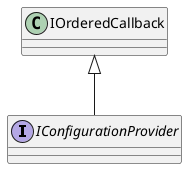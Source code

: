 @startuml
interface IConfigurationProvider {
}
IOrderedCallback <|-- IConfigurationProvider
@enduml

